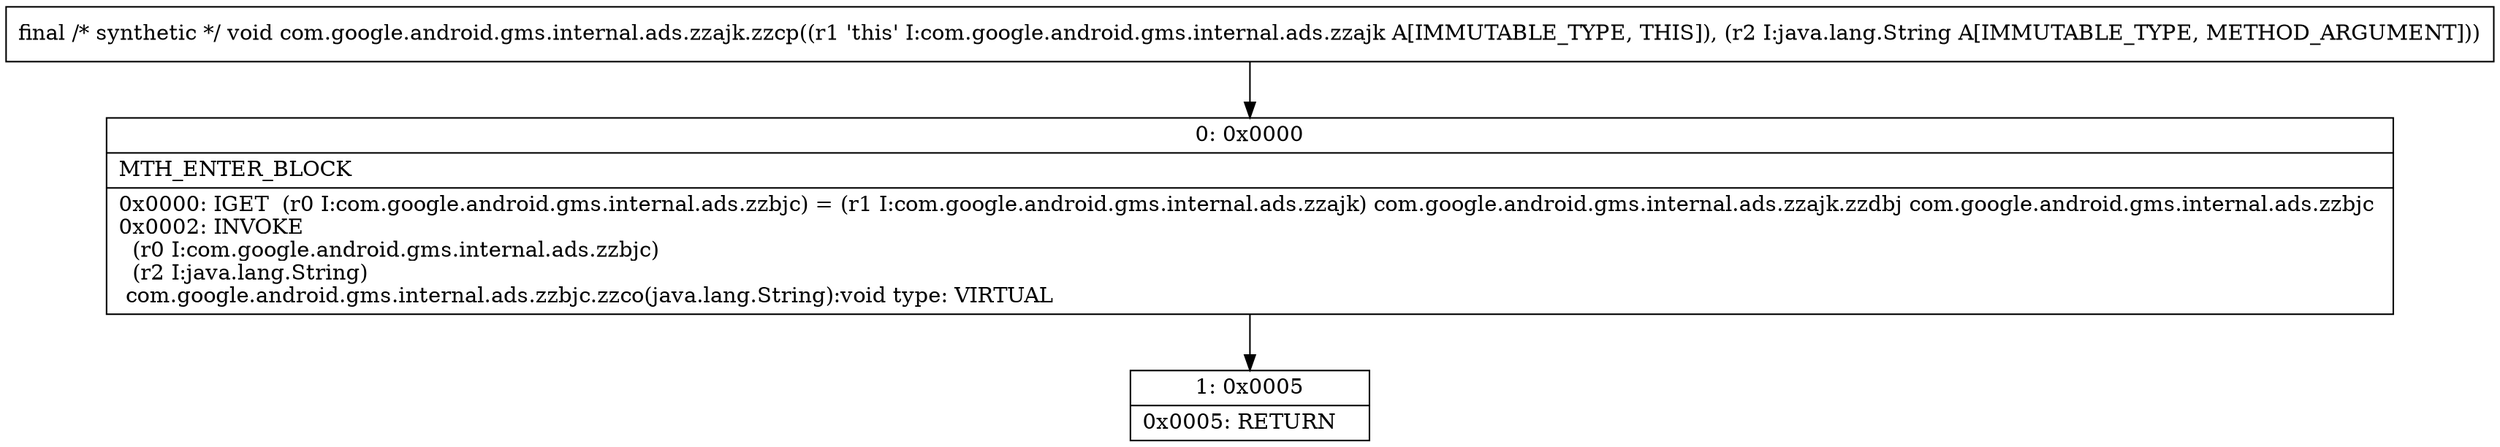 digraph "CFG forcom.google.android.gms.internal.ads.zzajk.zzcp(Ljava\/lang\/String;)V" {
Node_0 [shape=record,label="{0\:\ 0x0000|MTH_ENTER_BLOCK\l|0x0000: IGET  (r0 I:com.google.android.gms.internal.ads.zzbjc) = (r1 I:com.google.android.gms.internal.ads.zzajk) com.google.android.gms.internal.ads.zzajk.zzdbj com.google.android.gms.internal.ads.zzbjc \l0x0002: INVOKE  \l  (r0 I:com.google.android.gms.internal.ads.zzbjc)\l  (r2 I:java.lang.String)\l com.google.android.gms.internal.ads.zzbjc.zzco(java.lang.String):void type: VIRTUAL \l}"];
Node_1 [shape=record,label="{1\:\ 0x0005|0x0005: RETURN   \l}"];
MethodNode[shape=record,label="{final \/* synthetic *\/ void com.google.android.gms.internal.ads.zzajk.zzcp((r1 'this' I:com.google.android.gms.internal.ads.zzajk A[IMMUTABLE_TYPE, THIS]), (r2 I:java.lang.String A[IMMUTABLE_TYPE, METHOD_ARGUMENT])) }"];
MethodNode -> Node_0;
Node_0 -> Node_1;
}

